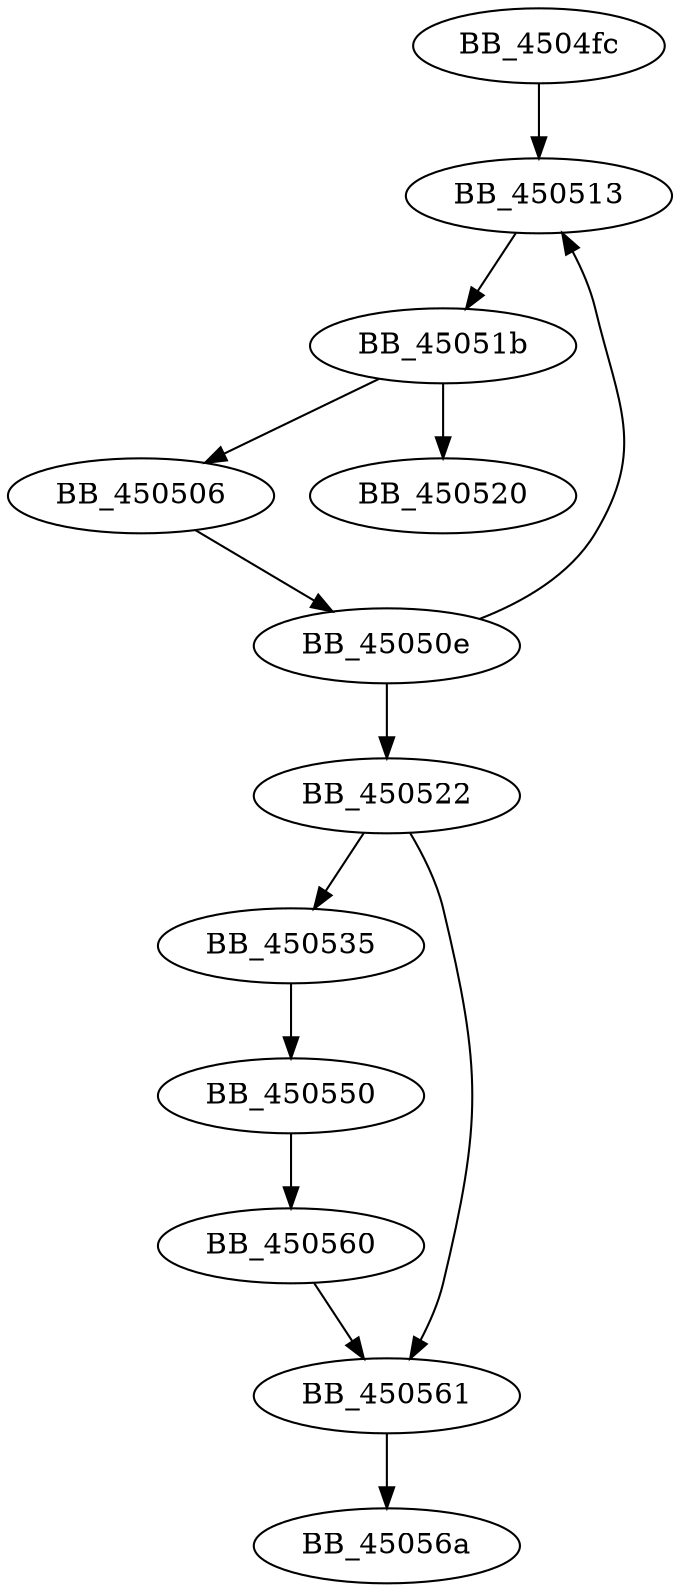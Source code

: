DiGraph sub_4504FC{
BB_4504fc->BB_450513
BB_450506->BB_45050e
BB_45050e->BB_450513
BB_45050e->BB_450522
BB_450513->BB_45051b
BB_45051b->BB_450506
BB_45051b->BB_450520
BB_450522->BB_450535
BB_450522->BB_450561
BB_450535->BB_450550
BB_450550->BB_450560
BB_450560->BB_450561
BB_450561->BB_45056a
}
